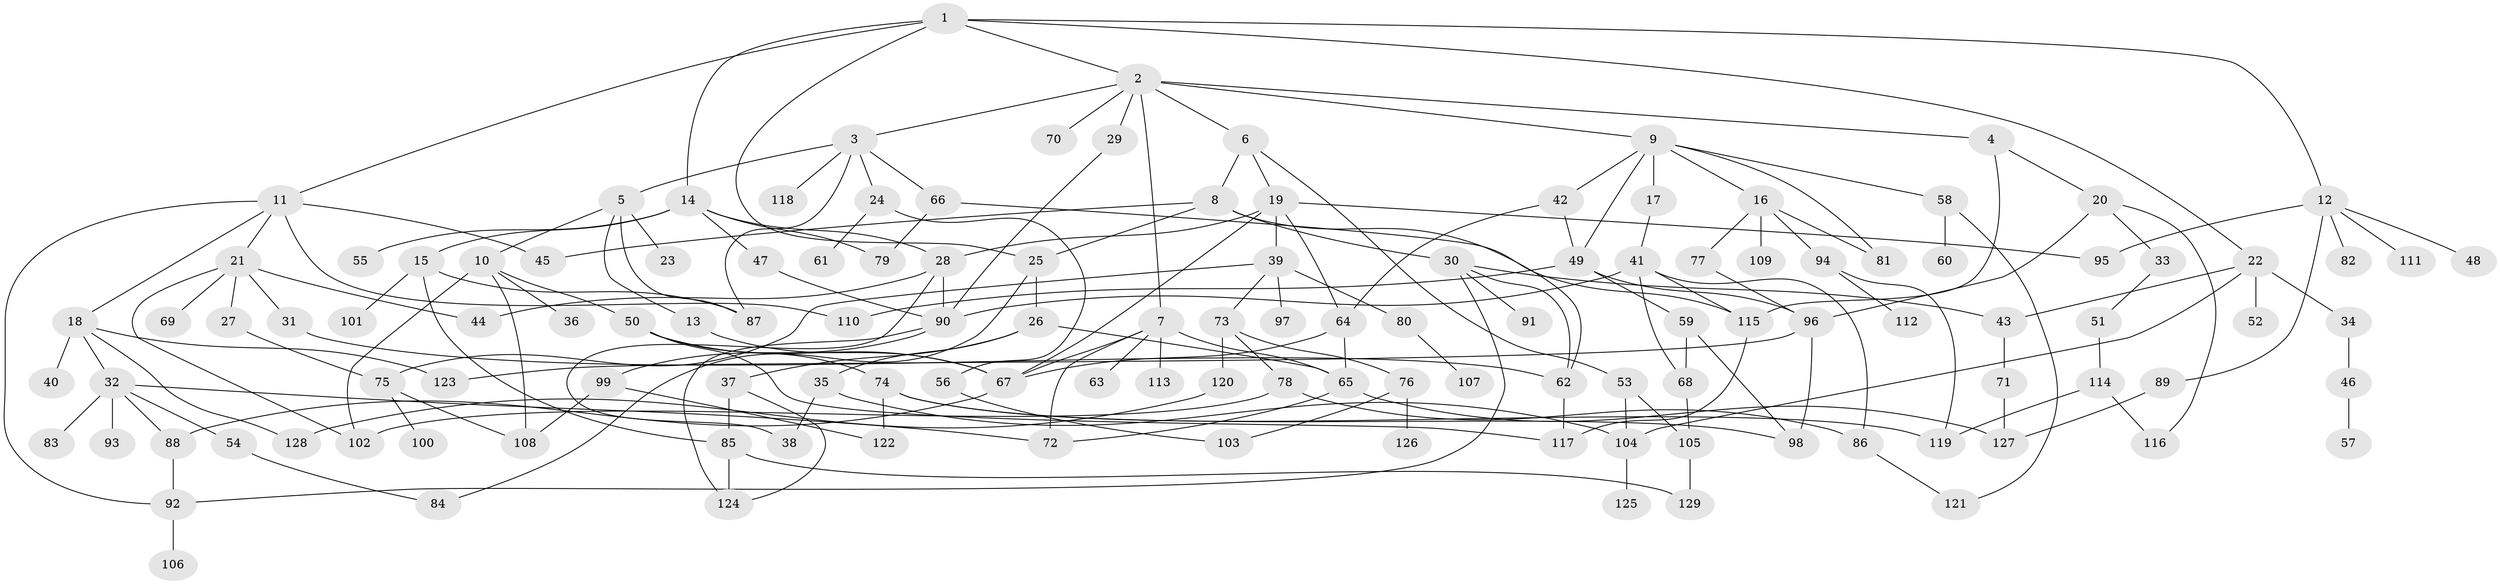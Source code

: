 // coarse degree distribution, {5: 0.140625, 2: 0.21875, 4: 0.046875, 1: 0.375, 6: 0.0625, 3: 0.09375, 18: 0.015625, 10: 0.03125, 13: 0.015625}
// Generated by graph-tools (version 1.1) at 2025/45/03/04/25 21:45:36]
// undirected, 129 vertices, 191 edges
graph export_dot {
graph [start="1"]
  node [color=gray90,style=filled];
  1;
  2;
  3;
  4;
  5;
  6;
  7;
  8;
  9;
  10;
  11;
  12;
  13;
  14;
  15;
  16;
  17;
  18;
  19;
  20;
  21;
  22;
  23;
  24;
  25;
  26;
  27;
  28;
  29;
  30;
  31;
  32;
  33;
  34;
  35;
  36;
  37;
  38;
  39;
  40;
  41;
  42;
  43;
  44;
  45;
  46;
  47;
  48;
  49;
  50;
  51;
  52;
  53;
  54;
  55;
  56;
  57;
  58;
  59;
  60;
  61;
  62;
  63;
  64;
  65;
  66;
  67;
  68;
  69;
  70;
  71;
  72;
  73;
  74;
  75;
  76;
  77;
  78;
  79;
  80;
  81;
  82;
  83;
  84;
  85;
  86;
  87;
  88;
  89;
  90;
  91;
  92;
  93;
  94;
  95;
  96;
  97;
  98;
  99;
  100;
  101;
  102;
  103;
  104;
  105;
  106;
  107;
  108;
  109;
  110;
  111;
  112;
  113;
  114;
  115;
  116;
  117;
  118;
  119;
  120;
  121;
  122;
  123;
  124;
  125;
  126;
  127;
  128;
  129;
  1 -- 2;
  1 -- 11;
  1 -- 12;
  1 -- 14;
  1 -- 22;
  1 -- 25;
  2 -- 3;
  2 -- 4;
  2 -- 6;
  2 -- 7;
  2 -- 9;
  2 -- 29;
  2 -- 70;
  3 -- 5;
  3 -- 24;
  3 -- 66;
  3 -- 118;
  3 -- 87;
  4 -- 20;
  4 -- 115;
  5 -- 10;
  5 -- 13;
  5 -- 23;
  5 -- 87;
  6 -- 8;
  6 -- 19;
  6 -- 53;
  7 -- 63;
  7 -- 113;
  7 -- 72;
  7 -- 65;
  7 -- 67;
  8 -- 25;
  8 -- 30;
  8 -- 62;
  8 -- 45;
  9 -- 16;
  9 -- 17;
  9 -- 42;
  9 -- 58;
  9 -- 81;
  9 -- 49;
  10 -- 36;
  10 -- 50;
  10 -- 102;
  10 -- 108;
  11 -- 18;
  11 -- 21;
  11 -- 45;
  11 -- 110;
  11 -- 92;
  12 -- 48;
  12 -- 82;
  12 -- 89;
  12 -- 111;
  12 -- 95;
  13 -- 67;
  14 -- 15;
  14 -- 28;
  14 -- 47;
  14 -- 55;
  14 -- 79;
  15 -- 85;
  15 -- 101;
  15 -- 87;
  16 -- 77;
  16 -- 94;
  16 -- 109;
  16 -- 81;
  17 -- 41;
  18 -- 32;
  18 -- 40;
  18 -- 128;
  18 -- 123;
  19 -- 39;
  19 -- 95;
  19 -- 64;
  19 -- 67;
  19 -- 28;
  20 -- 33;
  20 -- 96;
  20 -- 116;
  21 -- 27;
  21 -- 31;
  21 -- 69;
  21 -- 102;
  21 -- 44;
  22 -- 34;
  22 -- 43;
  22 -- 52;
  22 -- 104;
  24 -- 56;
  24 -- 61;
  25 -- 26;
  25 -- 84;
  26 -- 35;
  26 -- 37;
  26 -- 65;
  27 -- 75;
  28 -- 38;
  28 -- 44;
  28 -- 90;
  29 -- 90;
  30 -- 91;
  30 -- 92;
  30 -- 62;
  30 -- 43;
  31 -- 62;
  32 -- 54;
  32 -- 72;
  32 -- 83;
  32 -- 93;
  32 -- 88;
  33 -- 51;
  34 -- 46;
  35 -- 38;
  35 -- 104;
  37 -- 124;
  37 -- 85;
  39 -- 73;
  39 -- 80;
  39 -- 97;
  39 -- 75;
  41 -- 90;
  41 -- 115;
  41 -- 86;
  41 -- 68;
  42 -- 49;
  42 -- 64;
  43 -- 71;
  46 -- 57;
  47 -- 90;
  49 -- 59;
  49 -- 96;
  49 -- 110;
  50 -- 74;
  50 -- 67;
  50 -- 117;
  51 -- 114;
  53 -- 104;
  53 -- 105;
  54 -- 84;
  56 -- 103;
  58 -- 60;
  58 -- 121;
  59 -- 68;
  59 -- 98;
  62 -- 117;
  64 -- 65;
  64 -- 67;
  65 -- 127;
  65 -- 72;
  66 -- 115;
  66 -- 79;
  67 -- 88;
  68 -- 105;
  71 -- 127;
  73 -- 76;
  73 -- 78;
  73 -- 120;
  74 -- 122;
  74 -- 119;
  74 -- 98;
  75 -- 100;
  75 -- 108;
  76 -- 103;
  76 -- 126;
  77 -- 96;
  78 -- 86;
  78 -- 102;
  80 -- 107;
  85 -- 129;
  85 -- 124;
  86 -- 121;
  88 -- 92;
  89 -- 127;
  90 -- 99;
  90 -- 124;
  92 -- 106;
  94 -- 112;
  94 -- 119;
  96 -- 123;
  96 -- 98;
  99 -- 108;
  99 -- 122;
  104 -- 125;
  105 -- 129;
  114 -- 116;
  114 -- 119;
  115 -- 117;
  120 -- 128;
}
